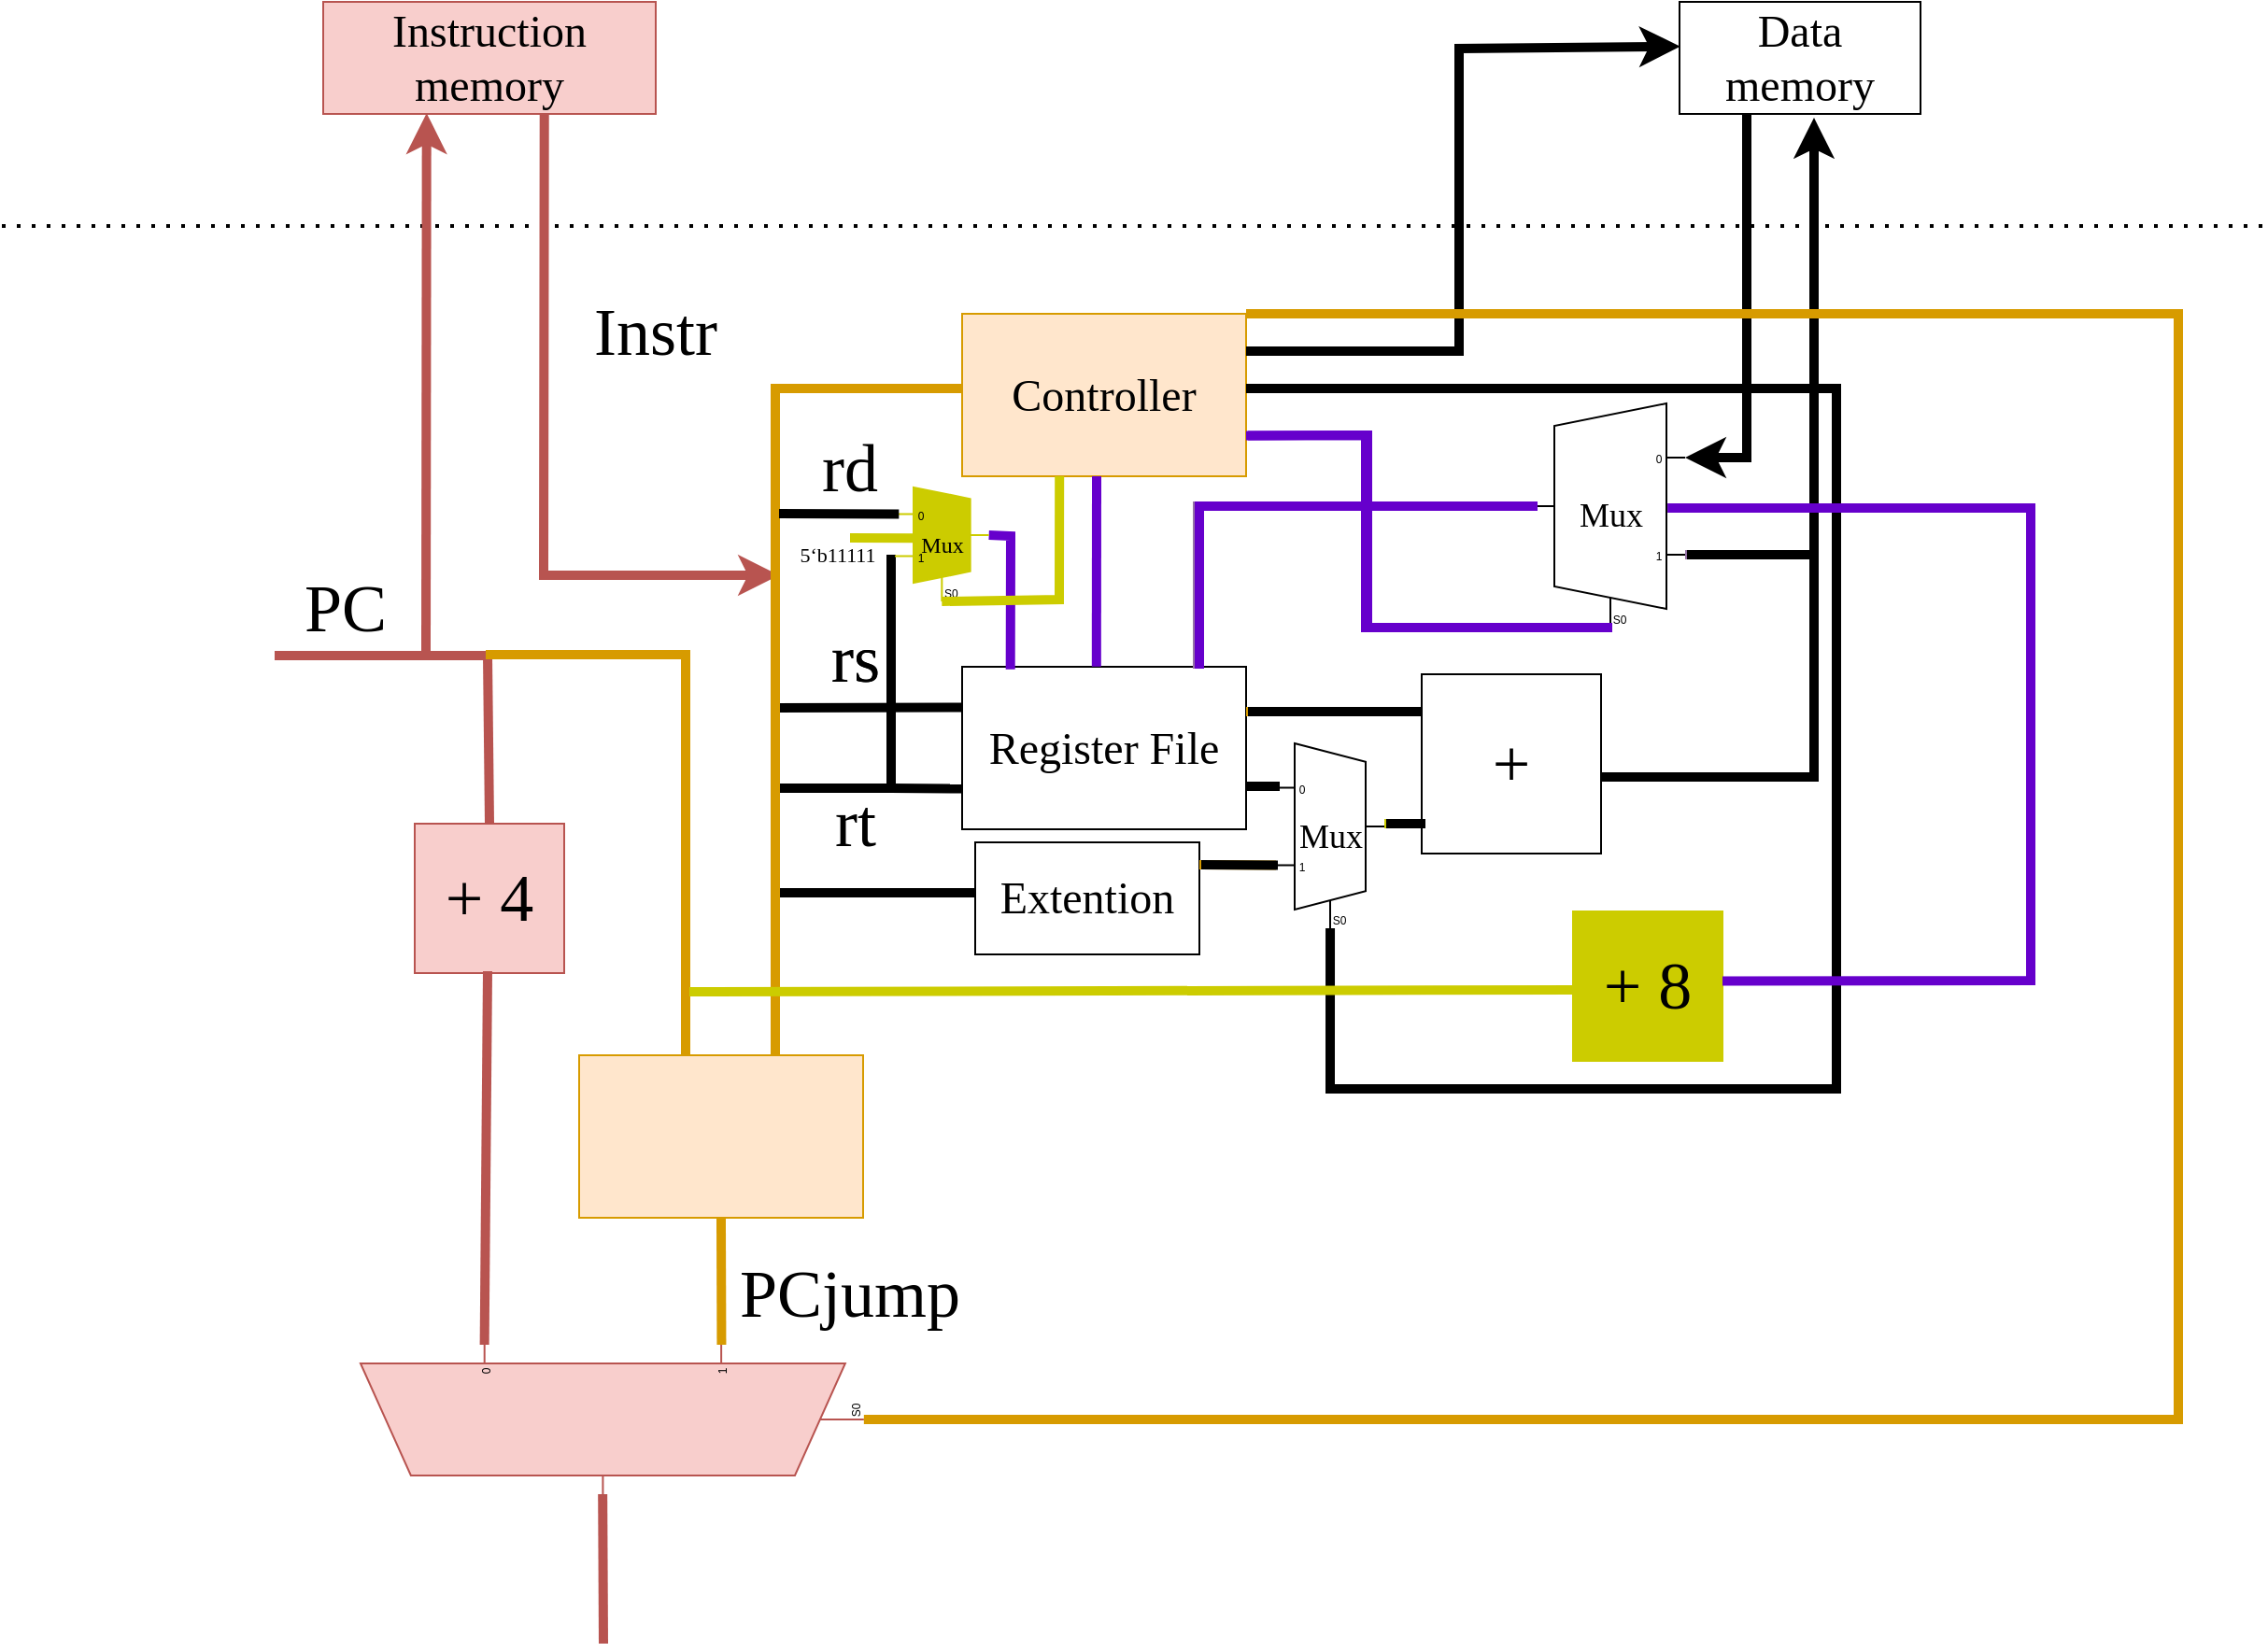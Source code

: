 <mxfile version="14.2.4" type="embed">
    <diagram id="UxHduN-RNN_G0654ucRH" name="Page-1">
        <mxGraphModel dx="439" dy="329" grid="0" gridSize="10" guides="1" tooltips="1" connect="1" arrows="1" fold="1" page="1" pageScale="1" pageWidth="827" pageHeight="1169" math="0" shadow="0">
            <root>
                <mxCell id="0"/>
                <mxCell id="1" parent="0"/>
                <mxCell id="7" value="&lt;font style=&quot;font-size: 24px&quot; face=&quot;Ubuntu Mono&quot;&gt;Instruction memory&lt;/font&gt;" style="rounded=0;whiteSpace=wrap;html=1;fillColor=#f8cecc;strokeColor=#b85450;" parent="1" vertex="1">
                    <mxGeometry x="442" y="180" width="178" height="60" as="geometry"/>
                </mxCell>
                <mxCell id="8" value="" style="endArrow=none;dashed=1;html=1;dashPattern=1 3;strokeWidth=2;" parent="1" edge="1">
                    <mxGeometry width="50" height="50" relative="1" as="geometry">
                        <mxPoint x="270" y="300" as="sourcePoint"/>
                        <mxPoint x="1480" y="300" as="targetPoint"/>
                    </mxGeometry>
                </mxCell>
                <mxCell id="9" value="" style="endArrow=classic;html=1;entryX=0.311;entryY=0.993;entryDx=0;entryDy=0;entryPerimeter=0;strokeWidth=5;endFill=1;fillColor=#f8cecc;strokeColor=#b85450;" parent="1" target="7" edge="1">
                    <mxGeometry width="50" height="50" relative="1" as="geometry">
                        <mxPoint x="497" y="530" as="sourcePoint"/>
                        <mxPoint x="680" y="440" as="targetPoint"/>
                    </mxGeometry>
                </mxCell>
                <mxCell id="10" value="" style="endArrow=none;html=1;entryX=0.311;entryY=0.993;entryDx=0;entryDy=0;entryPerimeter=0;strokeWidth=5;startArrow=classic;startFill=1;rounded=0;fillColor=#f8cecc;strokeColor=#b85450;" parent="1" edge="1">
                    <mxGeometry width="50" height="50" relative="1" as="geometry">
                        <mxPoint x="686" y="487" as="sourcePoint"/>
                        <mxPoint x="560.358" y="240.0" as="targetPoint"/>
                        <Array as="points">
                            <mxPoint x="560" y="487"/>
                        </Array>
                    </mxGeometry>
                </mxCell>
                <mxCell id="11" value="" style="endArrow=none;html=1;strokeWidth=5;fillColor=#f8cecc;strokeColor=#b85450;" parent="1" edge="1">
                    <mxGeometry width="50" height="50" relative="1" as="geometry">
                        <mxPoint x="416" y="530" as="sourcePoint"/>
                        <mxPoint x="532" y="530" as="targetPoint"/>
                    </mxGeometry>
                </mxCell>
                <mxCell id="14" value="&lt;font style=&quot;font-size: 24px&quot; face=&quot;Ubuntu Mono&quot;&gt;Register File&lt;/font&gt;" style="rounded=0;whiteSpace=wrap;html=1;" parent="1" vertex="1">
                    <mxGeometry x="784" y="536" width="152" height="87" as="geometry"/>
                </mxCell>
                <mxCell id="17" value="&lt;font style=&quot;font-size: 36px&quot; face=&quot;Ubuntu Mono&quot;&gt;+ 4&lt;/font&gt;" style="whiteSpace=wrap;html=1;aspect=fixed;fillColor=#f8cecc;strokeColor=#b85450;" parent="1" vertex="1">
                    <mxGeometry x="491" y="620" width="80" height="80" as="geometry"/>
                </mxCell>
                <mxCell id="18" value="" style="endArrow=none;html=1;strokeWidth=5;exitX=0.5;exitY=0;exitDx=0;exitDy=0;fillColor=#f8cecc;strokeColor=#b85450;" parent="1" source="17" edge="1">
                    <mxGeometry width="50" height="50" relative="1" as="geometry">
                        <mxPoint x="760" y="600" as="sourcePoint"/>
                        <mxPoint x="530" y="530" as="targetPoint"/>
                    </mxGeometry>
                </mxCell>
                <mxCell id="19" value="" style="endArrow=none;html=1;strokeWidth=5;fillColor=#f8cecc;strokeColor=#b85450;exitX=1;exitY=0.235;exitDx=0;exitDy=3;exitPerimeter=0;" parent="1" edge="1" source="72">
                    <mxGeometry width="50" height="50" relative="1" as="geometry">
                        <mxPoint x="529" y="883" as="sourcePoint"/>
                        <mxPoint x="530" y="699" as="targetPoint"/>
                    </mxGeometry>
                </mxCell>
                <mxCell id="20" value="&lt;font style=&quot;font-size: 36px&quot; face=&quot;Ubuntu Mono&quot;&gt;PC&lt;/font&gt;" style="text;html=1;strokeColor=none;fillColor=none;align=center;verticalAlign=middle;whiteSpace=wrap;rounded=0;" parent="1" vertex="1">
                    <mxGeometry x="434" y="495" width="40" height="20" as="geometry"/>
                </mxCell>
                <mxCell id="23" value="&lt;font style=&quot;font-size: 36px&quot; face=&quot;Ubuntu Mono&quot;&gt;Instr&lt;/font&gt;" style="text;html=1;strokeColor=none;fillColor=none;align=center;verticalAlign=middle;whiteSpace=wrap;rounded=0;" parent="1" vertex="1">
                    <mxGeometry x="600" y="347" width="40" height="20" as="geometry"/>
                </mxCell>
                <mxCell id="24" value="&lt;font style=&quot;font-size: 24px&quot; face=&quot;Ubuntu Mono&quot;&gt;Controller&lt;/font&gt;" style="rounded=0;whiteSpace=wrap;html=1;fillColor=#ffe6cc;strokeColor=#d79b00;" parent="1" vertex="1">
                    <mxGeometry x="784" y="347" width="152" height="87" as="geometry"/>
                </mxCell>
                <mxCell id="25" value="" style="endArrow=none;html=1;strokeWidth=5;rounded=0;fillColor=#ffe6cc;strokeColor=#d79b00;" parent="1" edge="1">
                    <mxGeometry width="50" height="50" relative="1" as="geometry">
                        <mxPoint x="684" y="489" as="sourcePoint"/>
                        <mxPoint x="784.0" y="387" as="targetPoint"/>
                        <Array as="points">
                            <mxPoint x="684" y="387"/>
                        </Array>
                    </mxGeometry>
                </mxCell>
                <mxCell id="26" value="" style="endArrow=none;html=1;strokeWidth=5;rounded=0;entryX=0;entryY=0.25;entryDx=0;entryDy=0;fillColor=#ffe6cc;" parent="1" target="14" edge="1">
                    <mxGeometry width="50" height="50" relative="1" as="geometry">
                        <mxPoint x="684" y="558" as="sourcePoint"/>
                        <mxPoint x="705" y="536" as="targetPoint"/>
                        <Array as="points">
                            <mxPoint x="684" y="558"/>
                        </Array>
                    </mxGeometry>
                </mxCell>
                <mxCell id="28" value="" style="endArrow=none;html=1;strokeWidth=5;fillColor=#ffe6cc;strokeColor=#d79b00;" parent="1" edge="1">
                    <mxGeometry width="50" height="50" relative="1" as="geometry">
                        <mxPoint x="936" y="560" as="sourcePoint"/>
                        <mxPoint x="1029" y="560" as="targetPoint"/>
                    </mxGeometry>
                </mxCell>
                <mxCell id="30" value="" style="endArrow=none;html=1;strokeWidth=5;fillColor=#ffe6cc;" parent="1" edge="1">
                    <mxGeometry width="50" height="50" relative="1" as="geometry">
                        <mxPoint x="936" y="600" as="sourcePoint"/>
                        <mxPoint x="954" y="600" as="targetPoint"/>
                    </mxGeometry>
                </mxCell>
                <mxCell id="31" value="&lt;font face=&quot;Ubuntu Mono&quot; style=&quot;font-size: 36px&quot;&gt;+&lt;/font&gt;" style="whiteSpace=wrap;html=1;aspect=fixed;fillColor=none;" parent="1" vertex="1">
                    <mxGeometry x="1030" y="540" width="96" height="96" as="geometry"/>
                </mxCell>
                <mxCell id="32" value="" style="endArrow=none;html=1;strokeWidth=5;exitX=0.473;exitY=-0.002;exitDx=0;exitDy=0;exitPerimeter=0;fillColor=#e1d5e7;strokeColor=#6600CC;" parent="1" source="14" edge="1">
                    <mxGeometry width="50" height="50" relative="1" as="geometry">
                        <mxPoint x="856" y="530" as="sourcePoint"/>
                        <mxPoint x="856" y="434" as="targetPoint"/>
                    </mxGeometry>
                </mxCell>
                <mxCell id="36" value="&lt;font style=&quot;font-size: 36px&quot; face=&quot;Ubuntu Mono&quot;&gt;rs&lt;/font&gt;" style="text;html=1;strokeColor=none;fillColor=none;align=center;verticalAlign=middle;whiteSpace=wrap;rounded=0;" parent="1" vertex="1">
                    <mxGeometry x="707" y="522" width="40" height="20" as="geometry"/>
                </mxCell>
                <mxCell id="40" value="&lt;font style=&quot;font-size: 18px&quot; face=&quot;Ubuntu Mono&quot;&gt;Mux&lt;/font&gt;" style="shadow=0;dashed=0;align=center;html=1;strokeWidth=1;shape=mxgraph.electrical.abstract.mux2;fillColor=none;" parent="1" vertex="1">
                    <mxGeometry x="952" y="577" width="58" height="99" as="geometry"/>
                </mxCell>
                <mxCell id="41" value="" style="endArrow=none;html=1;strokeWidth=5;rounded=0;fillColor=#ffe6cc;" parent="1" edge="1">
                    <mxGeometry width="50" height="50" relative="1" as="geometry">
                        <mxPoint x="689" y="657" as="sourcePoint"/>
                        <mxPoint x="791" y="657" as="targetPoint"/>
                        <Array as="points">
                            <mxPoint x="684" y="657"/>
                        </Array>
                    </mxGeometry>
                </mxCell>
                <mxCell id="42" value="" style="endArrow=none;html=1;strokeWidth=5;fillColor=#fff2cc;strokeColor=#CCCC00;" parent="1" edge="1">
                    <mxGeometry width="50" height="50" relative="1" as="geometry">
                        <mxPoint x="1010" y="620" as="sourcePoint"/>
                        <mxPoint x="1031" y="620" as="targetPoint"/>
                    </mxGeometry>
                </mxCell>
                <mxCell id="43" value="&lt;font style=&quot;font-size: 24px&quot; face=&quot;Ubuntu Mono&quot;&gt;Extention&lt;/font&gt;" style="rounded=0;whiteSpace=wrap;html=1;" parent="1" vertex="1">
                    <mxGeometry x="791" y="630" width="120" height="60" as="geometry"/>
                </mxCell>
                <mxCell id="44" value="" style="endArrow=none;html=1;strokeWidth=5;fillColor=#ffe6cc;strokeColor=#d79b00;entryX=0;entryY=0.629;entryDx=0;entryDy=3;entryPerimeter=0;" parent="1" target="40" edge="1">
                    <mxGeometry width="50" height="50" relative="1" as="geometry">
                        <mxPoint x="911" y="642" as="sourcePoint"/>
                        <mxPoint x="929" y="642" as="targetPoint"/>
                    </mxGeometry>
                </mxCell>
                <mxCell id="46" value="" style="endArrow=none;html=1;strokeWidth=5;fillColor=#fff2cc;entryX=0.328;entryY=1;entryDx=10;entryDy=0;entryPerimeter=0;rounded=0;" parent="1" target="40" edge="1">
                    <mxGeometry width="50" height="50" relative="1" as="geometry">
                        <mxPoint x="936" y="387" as="sourcePoint"/>
                        <mxPoint x="980" y="762" as="targetPoint"/>
                        <Array as="points">
                            <mxPoint x="1252" y="387"/>
                            <mxPoint x="1252" y="762"/>
                            <mxPoint x="981" y="762"/>
                        </Array>
                    </mxGeometry>
                </mxCell>
                <mxCell id="47" value="&lt;font style=&quot;font-size: 24px&quot; face=&quot;Ubuntu Mono&quot;&gt;Data memory&lt;/font&gt;" style="rounded=0;whiteSpace=wrap;html=1;fillColor=none;" parent="1" vertex="1">
                    <mxGeometry x="1168" y="180" width="129" height="60" as="geometry"/>
                </mxCell>
                <mxCell id="48" value="" style="endArrow=classic;html=1;strokeWidth=5;fillColor=#e1d5e7;rounded=0;endFill=1;" parent="1" edge="1">
                    <mxGeometry width="50" height="50" relative="1" as="geometry">
                        <mxPoint x="1126" y="595" as="sourcePoint"/>
                        <mxPoint x="1240" y="242" as="targetPoint"/>
                        <Array as="points">
                            <mxPoint x="1240" y="595"/>
                        </Array>
                    </mxGeometry>
                </mxCell>
                <mxCell id="49" value="" style="endArrow=classic;html=1;strokeWidth=5;fillColor=#e1d5e7;rounded=0;endFill=1;entryX=1;entryY=0.217;entryDx=0;entryDy=3;entryPerimeter=0;" parent="1" target="50" edge="1">
                    <mxGeometry width="50" height="50" relative="1" as="geometry">
                        <mxPoint x="1204" y="240" as="sourcePoint"/>
                        <mxPoint x="1204" y="426" as="targetPoint"/>
                        <Array as="points">
                            <mxPoint x="1204" y="424"/>
                        </Array>
                    </mxGeometry>
                </mxCell>
                <mxCell id="50" value="&lt;font face=&quot;Ubuntu Mono&quot; style=&quot;font-size: 18px&quot;&gt;Mux&lt;/font&gt;" style="shadow=0;dashed=0;align=center;html=1;strokeWidth=1;shape=mxgraph.electrical.abstract.mux2;operation=demux;fillColor=none;" parent="1" vertex="1">
                    <mxGeometry x="1091" y="395" width="80" height="120" as="geometry"/>
                </mxCell>
                <mxCell id="51" value="" style="endArrow=none;html=1;strokeWidth=5;fillColor=#e1d5e7;strokeColor=#9673a6;" parent="1" edge="1">
                    <mxGeometry width="50" height="50" relative="1" as="geometry">
                        <mxPoint x="1171" y="476" as="sourcePoint"/>
                        <mxPoint x="1240" y="476" as="targetPoint"/>
                    </mxGeometry>
                </mxCell>
                <mxCell id="53" value="" style="endArrow=none;html=1;strokeWidth=5;fillColor=#e1d5e7;strokeColor=#9673a6;rounded=0;" parent="1" edge="1">
                    <mxGeometry width="50" height="50" relative="1" as="geometry">
                        <mxPoint x="910" y="537" as="sourcePoint"/>
                        <mxPoint x="1091" y="450" as="targetPoint"/>
                        <Array as="points">
                            <mxPoint x="910" y="450"/>
                        </Array>
                    </mxGeometry>
                </mxCell>
                <mxCell id="54" value="" style="endArrow=classic;html=1;strokeWidth=5;fillColor=#e1d5e7;rounded=0;endFill=1;entryX=0.003;entryY=0.397;entryDx=0;entryDy=0;entryPerimeter=0;" parent="1" target="47" edge="1">
                    <mxGeometry width="50" height="50" relative="1" as="geometry">
                        <mxPoint x="936" y="367" as="sourcePoint"/>
                        <mxPoint x="1171" y="135" as="targetPoint"/>
                        <Array as="points">
                            <mxPoint x="1050" y="367"/>
                            <mxPoint x="1050" y="205"/>
                        </Array>
                    </mxGeometry>
                </mxCell>
                <mxCell id="55" value="" style="endArrow=none;html=1;strokeWidth=5;fillColor=#e1d5e7;rounded=0;entryX=1;entryY=0.75;entryDx=0;entryDy=0;exitX=0.375;exitY=1;exitDx=10;exitDy=0;exitPerimeter=0;strokeColor=#6600CC;" parent="1" source="50" target="24" edge="1">
                    <mxGeometry width="50" height="50" relative="1" as="geometry">
                        <mxPoint x="1143" y="526" as="sourcePoint"/>
                        <mxPoint x="1000.1" y="413.17" as="targetPoint"/>
                        <Array as="points">
                            <mxPoint x="1000" y="515"/>
                            <mxPoint x="1000" y="412"/>
                        </Array>
                    </mxGeometry>
                </mxCell>
                <mxCell id="56" value="" style="endArrow=none;html=1;strokeWidth=5;rounded=0;entryX=0;entryY=0.75;entryDx=0;entryDy=0;fillColor=#ffe6cc;" parent="1" edge="1">
                    <mxGeometry width="50" height="50" relative="1" as="geometry">
                        <mxPoint x="746" y="601" as="sourcePoint"/>
                        <mxPoint x="784" y="601.25" as="targetPoint"/>
                        <Array as="points"/>
                    </mxGeometry>
                </mxCell>
                <mxCell id="57" value="" style="endArrow=none;html=1;strokeWidth=5;rounded=0;entryX=0.17;entryY=0.016;entryDx=0;entryDy=0;entryPerimeter=0;fillColor=#e1d5e7;exitX=1;exitY=0.5;exitDx=0;exitDy=-5;exitPerimeter=0;strokeColor=#6600CC;" parent="1" source="61" edge="1">
                    <mxGeometry width="50" height="50" relative="1" as="geometry">
                        <mxPoint x="787" y="457" as="sourcePoint"/>
                        <mxPoint x="809.84" y="537.392" as="targetPoint"/>
                        <Array as="points">
                            <mxPoint x="810" y="466"/>
                        </Array>
                    </mxGeometry>
                </mxCell>
                <mxCell id="58" value="&lt;font style=&quot;font-size: 36px&quot; face=&quot;Ubuntu Mono&quot;&gt;rs&lt;/font&gt;" style="text;html=1;strokeColor=none;fillColor=none;align=center;verticalAlign=middle;whiteSpace=wrap;rounded=0;" parent="1" vertex="1">
                    <mxGeometry x="707" y="522" width="40" height="20" as="geometry"/>
                </mxCell>
                <mxCell id="59" value="&lt;font style=&quot;font-size: 36px&quot; face=&quot;Ubuntu Mono&quot;&gt;rt&lt;/font&gt;" style="text;html=1;strokeColor=none;fillColor=none;align=center;verticalAlign=middle;whiteSpace=wrap;rounded=0;" parent="1" vertex="1">
                    <mxGeometry x="707" y="610" width="40" height="20" as="geometry"/>
                </mxCell>
                <mxCell id="60" value="" style="endArrow=none;html=1;strokeWidth=5;fillColor=#6a00ff;rounded=0;" parent="1" edge="1">
                    <mxGeometry width="50" height="50" relative="1" as="geometry">
                        <mxPoint x="686" y="601" as="sourcePoint"/>
                        <mxPoint x="746" y="476" as="targetPoint"/>
                        <Array as="points">
                            <mxPoint x="746" y="601"/>
                        </Array>
                    </mxGeometry>
                </mxCell>
                <mxCell id="61" value="&lt;font face=&quot;Ubuntu Mono&quot;&gt;Mux&lt;/font&gt;" style="shadow=0;dashed=0;align=center;html=1;strokeWidth=1;shape=mxgraph.electrical.abstract.mux2;strokeColor=#CCCC00;fillColor=#CCCC00;" parent="1" vertex="1">
                    <mxGeometry x="748" y="440" width="50.33" height="61" as="geometry"/>
                </mxCell>
                <mxCell id="62" value="" style="endArrow=none;html=1;strokeWidth=5;fillColor=#ffe6cc;entryX=0.043;entryY=0.233;entryDx=0;entryDy=0;entryPerimeter=0;" parent="1" target="61" edge="1">
                    <mxGeometry width="50" height="50" relative="1" as="geometry">
                        <mxPoint x="686" y="454" as="sourcePoint"/>
                        <mxPoint x="747" y="454" as="targetPoint"/>
                    </mxGeometry>
                </mxCell>
                <mxCell id="63" value="&lt;font style=&quot;font-size: 36px&quot; face=&quot;Ubuntu Mono&quot;&gt;rd&lt;/font&gt;" style="text;html=1;strokeColor=none;fillColor=none;align=center;verticalAlign=middle;whiteSpace=wrap;rounded=0;" parent="1" vertex="1">
                    <mxGeometry x="704" y="420" width="40" height="20" as="geometry"/>
                </mxCell>
                <mxCell id="64" value="" style="endArrow=none;html=1;strokeWidth=5;exitX=0.301;exitY=1;exitDx=10;exitDy=0;exitPerimeter=0;fillColor=#e1d5e7;rounded=0;strokeColor=#CCCC00;" parent="1" source="61" edge="1">
                    <mxGeometry width="50" height="50" relative="1" as="geometry">
                        <mxPoint x="835.996" y="535.826" as="sourcePoint"/>
                        <mxPoint x="836.1" y="434" as="targetPoint"/>
                        <Array as="points">
                            <mxPoint x="836" y="500"/>
                        </Array>
                    </mxGeometry>
                </mxCell>
                <mxCell id="65" value="" style="endArrow=none;html=1;strokeWidth=5;rounded=0;fillColor=#ffe6cc;strokeColor=#d79b00;" edge="1" parent="1">
                    <mxGeometry width="50" height="50" relative="1" as="geometry">
                        <mxPoint x="529" y="529.5" as="sourcePoint"/>
                        <mxPoint x="636" y="744" as="targetPoint"/>
                        <Array as="points">
                            <mxPoint x="636" y="529.5"/>
                        </Array>
                    </mxGeometry>
                </mxCell>
                <mxCell id="66" value="" style="endArrow=none;html=1;strokeWidth=5;fillColor=#ffe6cc;strokeColor=#d79b00;" edge="1" parent="1">
                    <mxGeometry width="50" height="50" relative="1" as="geometry">
                        <mxPoint x="684" y="486" as="sourcePoint"/>
                        <mxPoint x="684" y="748" as="targetPoint"/>
                    </mxGeometry>
                </mxCell>
                <mxCell id="68" value="" style="rounded=0;whiteSpace=wrap;html=1;fillColor=#ffe6cc;strokeColor=#d79b00;" vertex="1" parent="1">
                    <mxGeometry x="579" y="744" width="152" height="87" as="geometry"/>
                </mxCell>
                <mxCell id="70" value="" style="endArrow=none;html=1;strokeWidth=5;fillColor=#ffe6cc;strokeColor=#d79b00;entryX=1;entryY=0.706;entryDx=0;entryDy=3;entryPerimeter=0;" edge="1" parent="1" target="72">
                    <mxGeometry width="50" height="50" relative="1" as="geometry">
                        <mxPoint x="654.99" y="831" as="sourcePoint"/>
                        <mxPoint x="654.66" y="888" as="targetPoint"/>
                    </mxGeometry>
                </mxCell>
                <mxCell id="72" value="" style="shadow=0;dashed=0;align=center;html=1;strokeWidth=1;shape=mxgraph.electrical.abstract.mux2;operation=demux;fillColor=#f8cecc;strokeColor=#b85450;rotation=-90;" vertex="1" parent="1">
                    <mxGeometry x="556.71" y="804.29" width="80" height="269.43" as="geometry"/>
                </mxCell>
                <mxCell id="73" value="" style="endArrow=none;html=1;strokeWidth=5;fillColor=#ffe6cc;strokeColor=#d79b00;exitX=1;exitY=0;exitDx=0;exitDy=0;rounded=0;entryX=0.375;entryY=1;entryDx=10;entryDy=0;entryPerimeter=0;" edge="1" parent="1" source="24" target="72">
                    <mxGeometry width="50" height="50" relative="1" as="geometry">
                        <mxPoint x="1342" y="401" as="sourcePoint"/>
                        <mxPoint x="1435" y="954" as="targetPoint"/>
                        <Array as="points">
                            <mxPoint x="1435" y="347"/>
                            <mxPoint x="1435" y="939"/>
                        </Array>
                    </mxGeometry>
                </mxCell>
                <mxCell id="74" value="" style="endArrow=none;html=1;strokeWidth=5;fillColor=#f8cecc;strokeColor=#b85450;entryX=0;entryY=0.481;entryDx=0;entryDy=0;entryPerimeter=0;" edge="1" parent="1" target="72">
                    <mxGeometry width="50" height="50" relative="1" as="geometry">
                        <mxPoint x="592" y="1059" as="sourcePoint"/>
                        <mxPoint x="592.58" y="981" as="targetPoint"/>
                    </mxGeometry>
                </mxCell>
                <mxCell id="75" value="" style="endArrow=none;html=1;strokeWidth=5;fillColor=#e1d5e7;" edge="1" parent="1">
                    <mxGeometry width="50" height="50" relative="1" as="geometry">
                        <mxPoint x="1172" y="476" as="sourcePoint"/>
                        <mxPoint x="1241" y="476" as="targetPoint"/>
                    </mxGeometry>
                </mxCell>
                <mxCell id="76" value="" style="endArrow=none;html=1;strokeWidth=5;fillColor=#e1d5e7;rounded=0;entryX=1;entryY=0.75;entryDx=0;entryDy=0;exitX=0.375;exitY=1;exitDx=10;exitDy=0;exitPerimeter=0;strokeColor=#6600CC;" edge="1" parent="1">
                    <mxGeometry width="50" height="50" relative="1" as="geometry">
                        <mxPoint x="1132" y="515" as="sourcePoint"/>
                        <mxPoint x="937" y="412.25" as="targetPoint"/>
                        <Array as="points">
                            <mxPoint x="1001" y="515"/>
                            <mxPoint x="1001" y="412"/>
                        </Array>
                    </mxGeometry>
                </mxCell>
                <mxCell id="77" value="" style="endArrow=none;html=1;strokeWidth=5;fillColor=#e1d5e7;rounded=0;strokeColor=#6600CC;" edge="1" parent="1">
                    <mxGeometry width="50" height="50" relative="1" as="geometry">
                        <mxPoint x="911" y="537" as="sourcePoint"/>
                        <mxPoint x="1092" y="450" as="targetPoint"/>
                        <Array as="points">
                            <mxPoint x="911" y="450"/>
                        </Array>
                    </mxGeometry>
                </mxCell>
                <mxCell id="78" value="" style="endArrow=none;html=1;strokeWidth=5;fillColor=#ffe6cc;" edge="1" parent="1">
                    <mxGeometry width="50" height="50" relative="1" as="geometry">
                        <mxPoint x="937" y="560" as="sourcePoint"/>
                        <mxPoint x="1030" y="560" as="targetPoint"/>
                    </mxGeometry>
                </mxCell>
                <mxCell id="79" value="" style="endArrow=none;html=1;strokeWidth=5;fillColor=#fff2cc;" edge="1" parent="1">
                    <mxGeometry width="50" height="50" relative="1" as="geometry">
                        <mxPoint x="1011" y="620" as="sourcePoint"/>
                        <mxPoint x="1032" y="620" as="targetPoint"/>
                    </mxGeometry>
                </mxCell>
                <mxCell id="80" value="" style="endArrow=none;html=1;strokeWidth=5;fillColor=#ffe6cc;entryX=0;entryY=0.629;entryDx=0;entryDy=3;entryPerimeter=0;" edge="1" parent="1">
                    <mxGeometry width="50" height="50" relative="1" as="geometry">
                        <mxPoint x="912" y="642" as="sourcePoint"/>
                        <mxPoint x="953" y="642.25" as="targetPoint"/>
                    </mxGeometry>
                </mxCell>
                <mxCell id="81" value="&lt;font style=&quot;font-size: 36px&quot; face=&quot;Ubuntu Mono&quot;&gt;PCjump&lt;/font&gt;" style="text;html=1;strokeColor=none;fillColor=none;align=center;verticalAlign=middle;whiteSpace=wrap;rounded=0;" vertex="1" parent="1">
                    <mxGeometry x="704" y="862" width="40" height="20" as="geometry"/>
                </mxCell>
                <mxCell id="83" value="" style="endArrow=none;html=1;strokeWidth=5;fillColor=#fff2cc;strokeColor=#CCCC00;" edge="1" parent="1">
                    <mxGeometry width="50" height="50" relative="1" as="geometry">
                        <mxPoint x="638" y="710" as="sourcePoint"/>
                        <mxPoint x="1112" y="709" as="targetPoint"/>
                    </mxGeometry>
                </mxCell>
                <mxCell id="84" value="&lt;font style=&quot;font-size: 36px&quot; face=&quot;Ubuntu Mono&quot;&gt;+ 8&lt;/font&gt;" style="whiteSpace=wrap;html=1;aspect=fixed;fillColor=#CCCC00;strokeColor=#CCCC00;" vertex="1" parent="1">
                    <mxGeometry x="1111" y="667" width="80" height="80" as="geometry"/>
                </mxCell>
                <mxCell id="86" value="" style="endArrow=none;html=1;strokeWidth=5;fillColor=#e1d5e7;rounded=0;entryX=1;entryY=0.75;entryDx=0;entryDy=0;exitX=0.882;exitY=0.467;exitDx=0;exitDy=0;exitPerimeter=0;strokeColor=#6600CC;" edge="1" parent="1" source="50">
                    <mxGeometry width="50" height="50" relative="1" as="geometry">
                        <mxPoint x="1386" y="807" as="sourcePoint"/>
                        <mxPoint x="1191" y="704.25" as="targetPoint"/>
                        <Array as="points">
                            <mxPoint x="1356" y="451"/>
                            <mxPoint x="1356" y="704"/>
                        </Array>
                    </mxGeometry>
                </mxCell>
                <mxCell id="87" value="" style="endArrow=none;html=1;strokeWidth=5;fillColor=#fff2cc;entryX=0.204;entryY=0.411;entryDx=0;entryDy=0;entryPerimeter=0;strokeColor=#CCCC00;" edge="1" parent="1">
                    <mxGeometry width="50" height="50" relative="1" as="geometry">
                        <mxPoint x="724" y="467" as="sourcePoint"/>
                        <mxPoint x="758.267" y="467.071" as="targetPoint"/>
                    </mxGeometry>
                </mxCell>
                <mxCell id="88" value="&lt;font face=&quot;Ubuntu Mono&quot;&gt;5‘b11111&lt;/font&gt;" style="edgeLabel;html=1;align=center;verticalAlign=middle;resizable=0;points=[];" vertex="1" connectable="0" parent="87">
                    <mxGeometry x="-0.568" y="-1" relative="1" as="geometry">
                        <mxPoint x="-14.43" y="7.98" as="offset"/>
                    </mxGeometry>
                </mxCell>
            </root>
        </mxGraphModel>
    </diagram>
</mxfile>